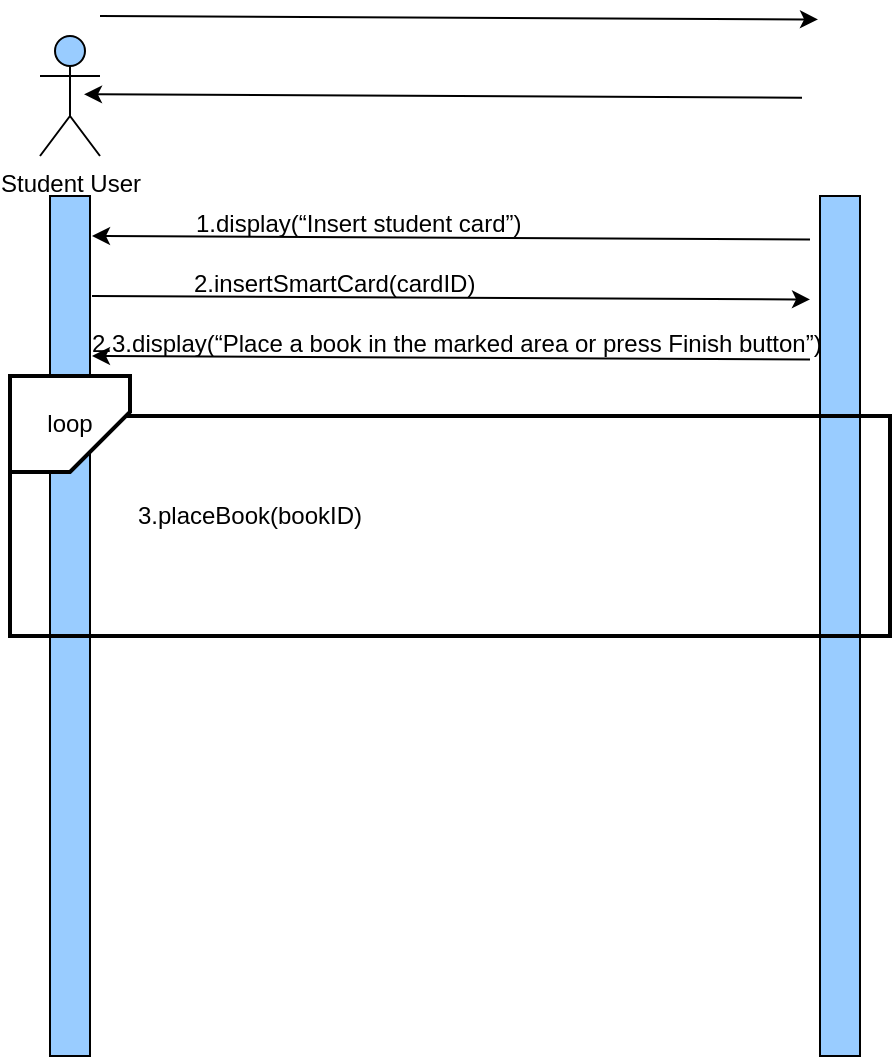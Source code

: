 <mxfile version="14.2.9" type="github"><diagram id="f715Dt-90XcWStslFVI0" name="Page-1"><mxGraphModel dx="2249" dy="706" grid="1" gridSize="10" guides="1" tooltips="1" connect="1" arrows="1" fold="1" page="1" pageScale="1" pageWidth="827" pageHeight="1169" math="0" shadow="0"><root><mxCell id="0"/><mxCell id="1" parent="0"/><mxCell id="qSvTcIAcRFUzzlRq78oN-1" value="" style="rounded=0;whiteSpace=wrap;html=1;fillColor=#99CCFF;" vertex="1" parent="1"><mxGeometry x="-610" y="120" width="20" height="430" as="geometry"/></mxCell><mxCell id="qSvTcIAcRFUzzlRq78oN-3" value="" style="rounded=0;whiteSpace=wrap;html=1;fillColor=#99CCFF;" vertex="1" parent="1"><mxGeometry x="-225" y="120" width="20" height="430" as="geometry"/></mxCell><mxCell id="qSvTcIAcRFUzzlRq78oN-16" value="Student User" style="shape=umlActor;verticalLabelPosition=bottom;verticalAlign=top;html=1;outlineConnect=0;strokeColor=#000000;fillColor=#99CCFF;align=center;" vertex="1" parent="1"><mxGeometry x="-615" y="40" width="30" height="60" as="geometry"/></mxCell><mxCell id="qSvTcIAcRFUzzlRq78oN-17" value="" style="endArrow=classic;html=1;entryX=0.1;entryY=0.116;entryDx=0;entryDy=0;entryPerimeter=0;exitX=1.15;exitY=0.112;exitDx=0;exitDy=0;exitPerimeter=0;" edge="1" parent="1"><mxGeometry width="50" height="50" relative="1" as="geometry"><mxPoint x="-589" y="170.0" as="sourcePoint"/><mxPoint x="-230" y="171.72" as="targetPoint"/></mxGeometry></mxCell><mxCell id="qSvTcIAcRFUzzlRq78oN-18" value="" style="endArrow=classic;html=1;entryX=0.1;entryY=0.116;entryDx=0;entryDy=0;entryPerimeter=0;exitX=1.15;exitY=0.112;exitDx=0;exitDy=0;exitPerimeter=0;" edge="1" parent="1"><mxGeometry width="50" height="50" relative="1" as="geometry"><mxPoint x="-230" y="141.72" as="sourcePoint"/><mxPoint x="-589" y="140.0" as="targetPoint"/></mxGeometry></mxCell><mxCell id="qSvTcIAcRFUzzlRq78oN-19" value="1.display(“Insert student card”)" style="text;whiteSpace=wrap;html=1;" vertex="1" parent="1"><mxGeometry x="-539" y="120" width="180" height="30" as="geometry"/></mxCell><mxCell id="qSvTcIAcRFUzzlRq78oN-20" value="2.insertSmartCard(cardID)" style="text;whiteSpace=wrap;html=1;" vertex="1" parent="1"><mxGeometry x="-540" y="150" width="260" height="30" as="geometry"/></mxCell><mxCell id="qSvTcIAcRFUzzlRq78oN-22" value="" style="endArrow=classic;html=1;entryX=0.1;entryY=0.116;entryDx=0;entryDy=0;entryPerimeter=0;exitX=1.15;exitY=0.112;exitDx=0;exitDy=0;exitPerimeter=0;" edge="1" parent="1"><mxGeometry width="50" height="50" relative="1" as="geometry"><mxPoint x="-234" y="70.86" as="sourcePoint"/><mxPoint x="-593" y="69.14" as="targetPoint"/></mxGeometry></mxCell><mxCell id="qSvTcIAcRFUzzlRq78oN-23" value="" style="endArrow=classic;html=1;entryX=0.1;entryY=0.116;entryDx=0;entryDy=0;entryPerimeter=0;exitX=1.15;exitY=0.112;exitDx=0;exitDy=0;exitPerimeter=0;" edge="1" parent="1"><mxGeometry width="50" height="50" relative="1" as="geometry"><mxPoint x="-585" y="30.0" as="sourcePoint"/><mxPoint x="-226" y="31.72" as="targetPoint"/></mxGeometry></mxCell><mxCell id="qSvTcIAcRFUzzlRq78oN-24" value="" style="endArrow=classic;html=1;entryX=0.1;entryY=0.116;entryDx=0;entryDy=0;entryPerimeter=0;exitX=1.15;exitY=0.112;exitDx=0;exitDy=0;exitPerimeter=0;" edge="1" parent="1"><mxGeometry width="50" height="50" relative="1" as="geometry"><mxPoint x="-230" y="201.72" as="sourcePoint"/><mxPoint x="-589" y="200" as="targetPoint"/></mxGeometry></mxCell><mxCell id="qSvTcIAcRFUzzlRq78oN-25" value="3.placeBook(bookID)" style="text;html=1;strokeColor=none;fillColor=none;align=center;verticalAlign=middle;whiteSpace=wrap;rounded=0;" vertex="1" parent="1"><mxGeometry x="-530" y="270" width="40" height="20" as="geometry"/></mxCell><mxCell id="qSvTcIAcRFUzzlRq78oN-28" value="2.3.display(“Place a book in the marked area or press Finish button”)" style="text;whiteSpace=wrap;html=1;" vertex="1" parent="1"><mxGeometry x="-591" y="180" width="380" height="30" as="geometry"/></mxCell><mxCell id="qSvTcIAcRFUzzlRq78oN-33" value="" style="rounded=0;whiteSpace=wrap;html=1;strokeColor=#000000;align=left;fillColor=none;strokeWidth=2;" vertex="1" parent="1"><mxGeometry x="-630" y="230" width="440" height="110" as="geometry"/></mxCell><mxCell id="qSvTcIAcRFUzzlRq78oN-34" value="loop" style="shape=card;whiteSpace=wrap;html=1;strokeColor=#000000;strokeWidth=2;align=center;direction=north;flipV=0;flipH=1;aspect=fixed;" vertex="1" parent="1"><mxGeometry x="-630" y="210" width="60" height="48" as="geometry"/></mxCell></root></mxGraphModel></diagram></mxfile>